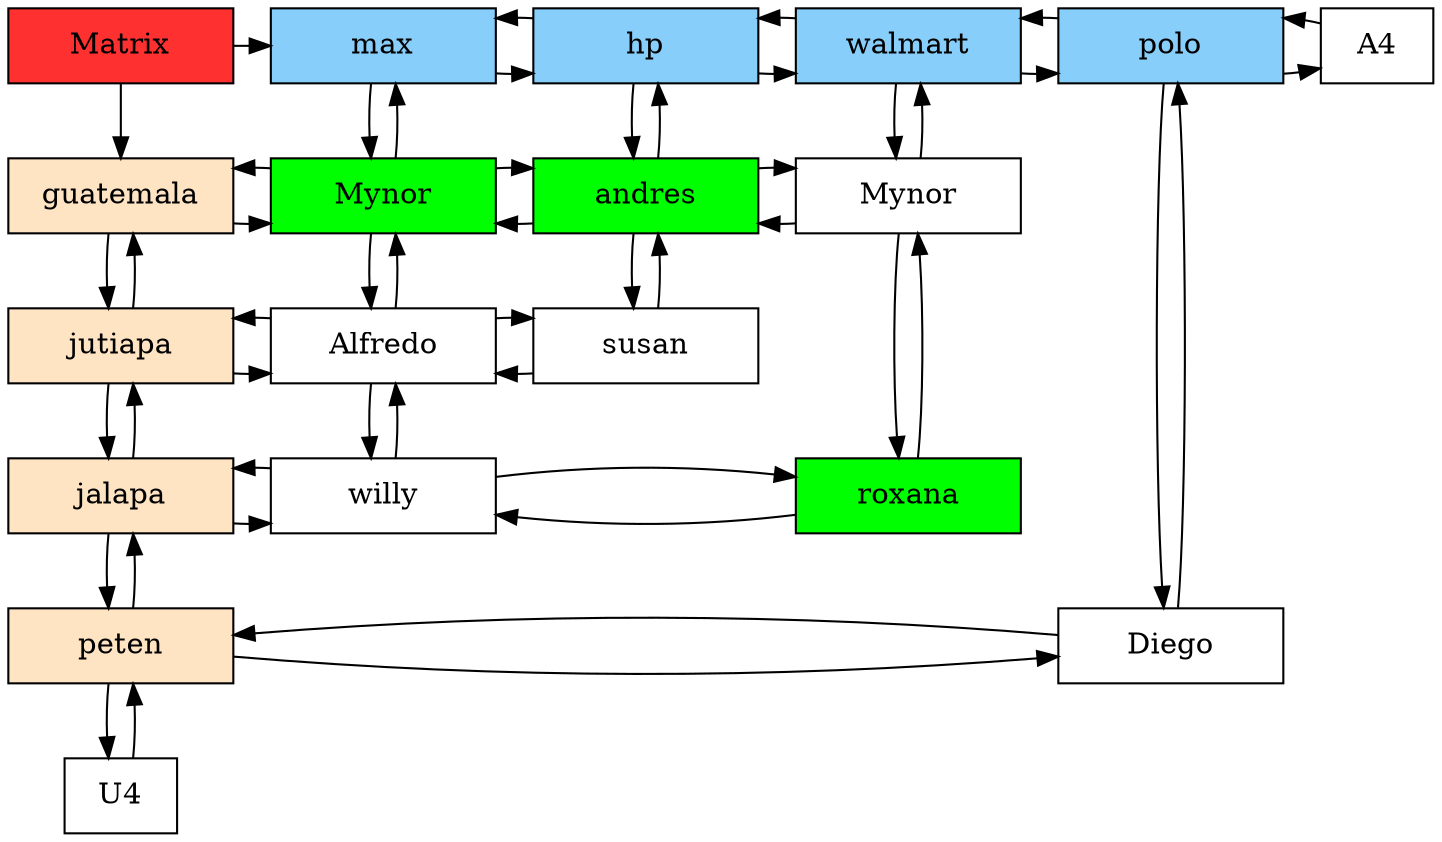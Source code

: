 digraph a{
node[shape=box];
C010F66B0[ label = "Matrix", width = 1.5, style = filled, fillcolor = firebrick1, group = 1 ];
U0 [label = "guatemala"    pos = "5.3, 3.5!" width = 1.5 style = filled, fillcolor = bisque1, group = 1 ];
U1 [label = "jutiapa"    pos = "5.3, 3.5!" width = 1.5 style = filled, fillcolor = bisque1, group = 1 ];
U2 [label = "jalapa"    pos = "5.3, 3.5!" width = 1.5 style = filled, fillcolor = bisque1, group = 1 ];
U3 [label = "peten"    pos = "5.3, 3.5!" width = 1.5 style = filled, fillcolor = bisque1, group = 1 ];
C010F66B0->U0
U0-> U1
U1-> U0
U1-> U2
U2-> U1
U2-> U3
U3-> U2
U3-> U4
U4-> U3


A0 [label = max   width = 1.5 style = filled, fillcolor = lightskyblue, group = 2 ];
A1 [label = hp   width = 1.5 style = filled, fillcolor = lightskyblue, group = 3 ];
A2 [label = walmart   width = 1.5 style = filled, fillcolor = lightskyblue, group = 4 ];
A3 [label = polo   width = 1.5 style = filled, fillcolor = lightskyblue, group = 5 ];
C010F66B0->A0
A0-> A1
A1-> A0
A1-> A2
A2-> A1
A2-> A3
A3-> A2
A3-> A4
A4-> A3
{rank = same;
C010F66B0;
A0;
A1;
A2;
A3;
A4;
}


N0[label ="Mynor" width = 1.5,style = filled, fillcolor = green, group =2];
N1[label ="andres" width = 1.5,style = filled, fillcolor = green, group =3];
N2[label ="Mynor" width = 1.5, group =4];
N3[label ="Alfredo" width = 1.5, group =2];
N4[label ="susan" width = 1.5, group =3];
N5[label ="willy" width = 1.5, group =2];
N6[label ="roxana" width = 1.5,style = filled, fillcolor = green, group =4];
N7[label ="Diego" width = 1.5, group =5];

U0->N0;
N0->U0;
A0->N0;
N0->A0;
N1->N0;
N0->N1;
A1->N1;
N1->A1;
N2->N1;
N1->N2;
A2->N2;
N2->A2;
U1->N3;
N3->U1;
N3->N0;
N0->N3;
N4->N3;
N3->N4;
N4->N1;
N1->N4;
U2->N5;
N5->U2;
N5->N3;
N3->N5;
N6->N5;
N5->N6;
N6->N2;
N2->N6;
U3->N7;
N7->U3;
A3->N7;
N7->A3;

{rank = same;U0;N0;N1;N2;}
{rank = same;U1;N3;N4;}
{rank = same;U2;N5;N6;}
{rank = same;U3;N7;}
}
